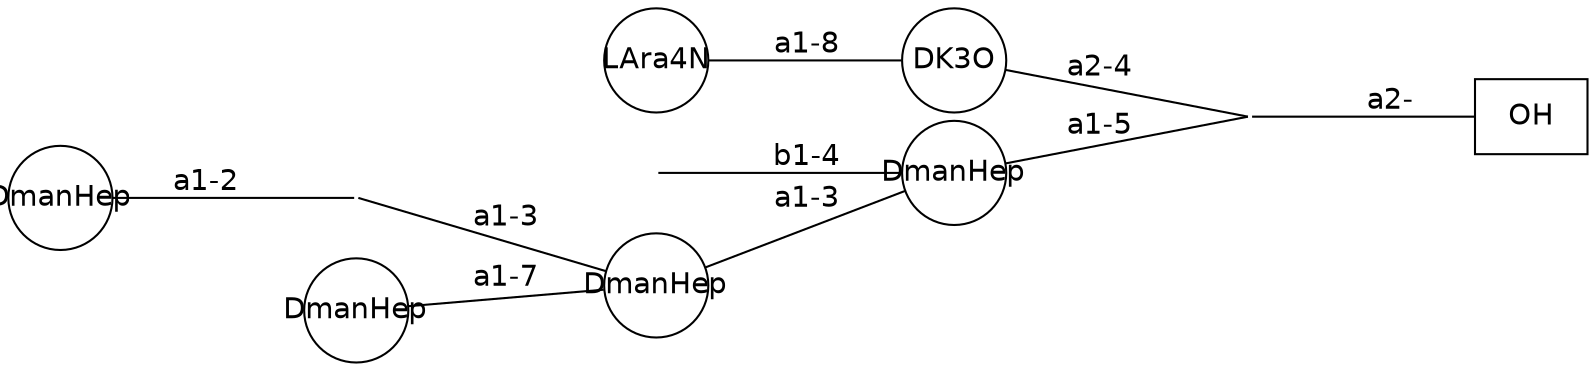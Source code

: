 graph G {graph [splines=false dpi=72 outputorder="edgesfirst"];
node [shape="none" fontname=DejaVuSans labelfontsize=12 label="none" size=50 fixedsize="true" scale="true"];
edge [labelfontsize=12 fontname=DejaVuSans labeldistance=1.2 labelangle=320.0];
rankdir=LR nodesep="0.05" ranksep="0.8";
0 [shape=box label="OH"]
1 [label="" height="0.7" image="includes/MolecularMetadata/Sugars/SNFG_Symbol_Images/DKDO.svg"];
2 [shape=circle height="0.7" label="DK3O"];
3 [shape=circle height="0.7" label="LAra4N"];
4 [shape=circle height="0.7" label="DmanHep"];
5 [label="" height="0.7" image="includes/MolecularMetadata/Sugars/SNFG_Symbol_Images/DGlc.svg"];
6 [shape=circle height="0.7" label="DmanHep"];
7 [label="" height="0.7" image="includes/MolecularMetadata/Sugars/SNFG_Symbol_Images/DGlc.svg"];
8 [shape=circle height="0.7" label="DmanHep"];
9 [shape=circle height="0.7" label="DmanHep"];
1--0 [label="a2-" headclip=true tailclip=false];
2--1 [label="a2-4" headclip=false tailclip=true];
3--2 [label="a1-8" headclip=true tailclip=true];
4--1 [label="a1-5" headclip=false tailclip=true];
5--4 [label="b1-4" headclip=true tailclip=false];
6--4 [label="a1-3" headclip=true tailclip=true];
7--6 [label="a1-3" headclip=true tailclip=false];
8--7 [label="a1-2" headclip=false tailclip=true];
9--6 [label="a1-7" headclip=true tailclip=true];
}

